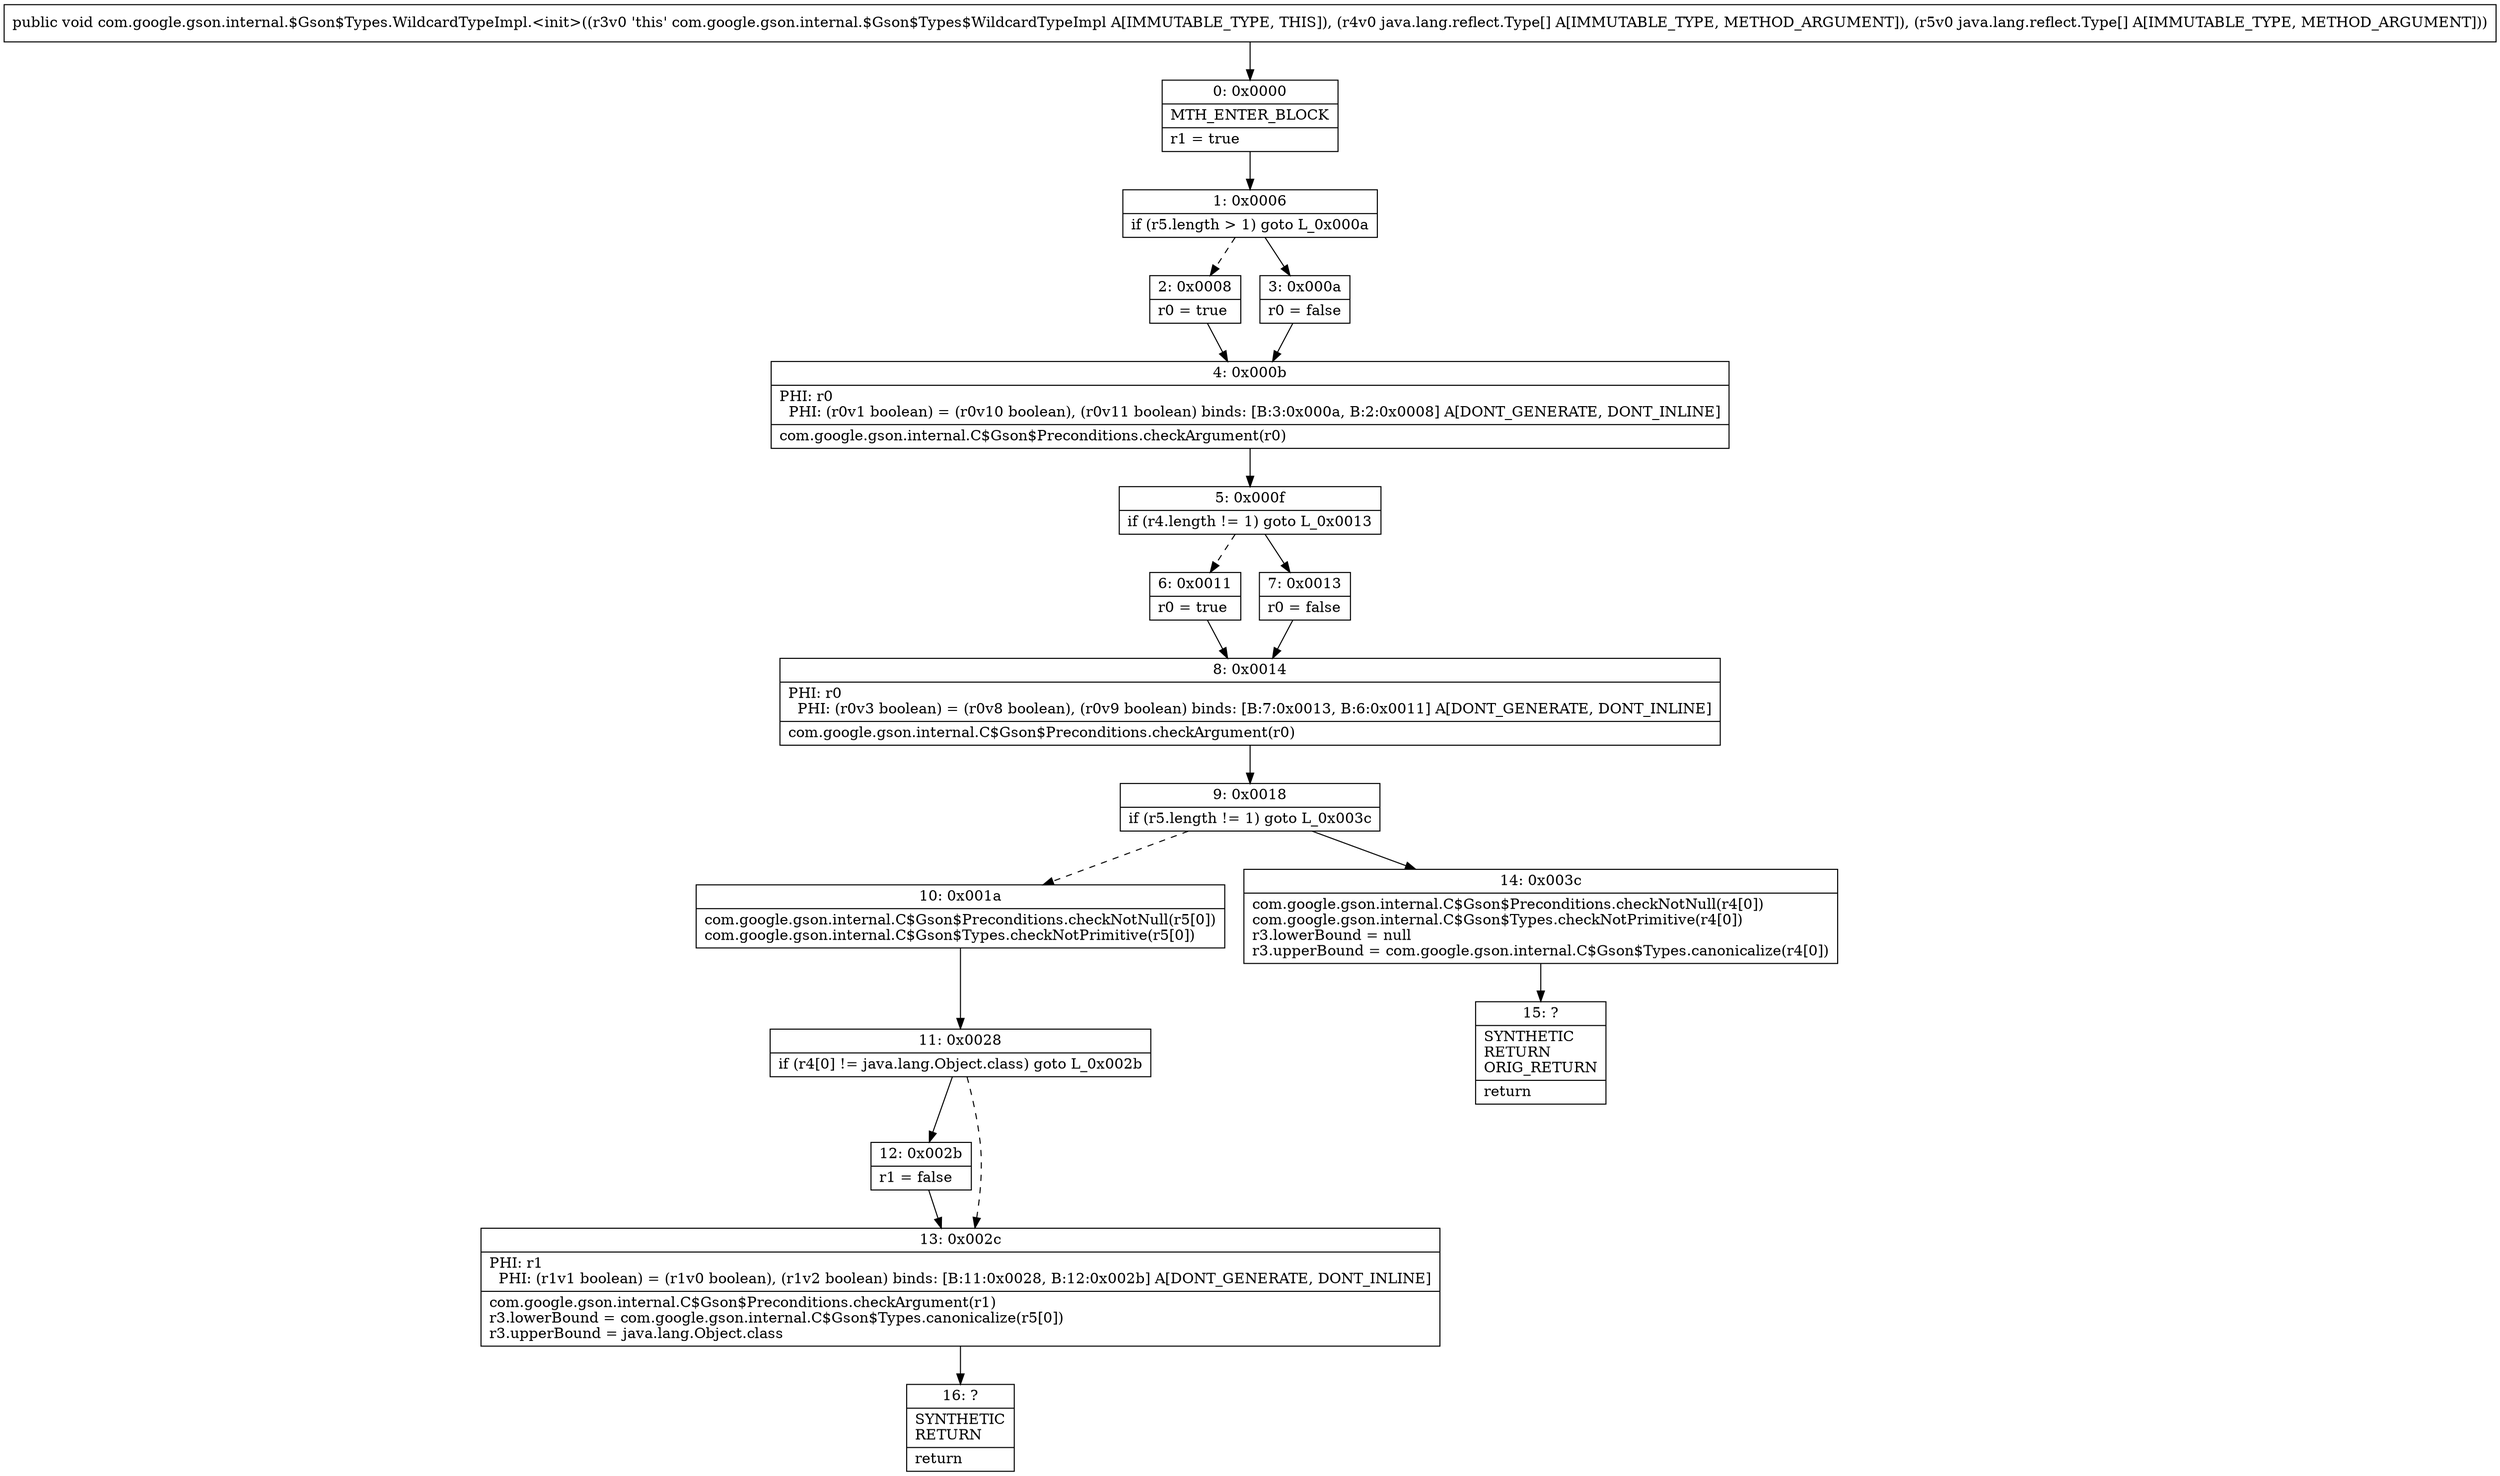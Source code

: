digraph "CFG forcom.google.gson.internal.$Gson$Types.WildcardTypeImpl.\<init\>([Ljava\/lang\/reflect\/Type;[Ljava\/lang\/reflect\/Type;)V" {
Node_0 [shape=record,label="{0\:\ 0x0000|MTH_ENTER_BLOCK\l|r1 = true\l}"];
Node_1 [shape=record,label="{1\:\ 0x0006|if (r5.length \> 1) goto L_0x000a\l}"];
Node_2 [shape=record,label="{2\:\ 0x0008|r0 = true\l}"];
Node_3 [shape=record,label="{3\:\ 0x000a|r0 = false\l}"];
Node_4 [shape=record,label="{4\:\ 0x000b|PHI: r0 \l  PHI: (r0v1 boolean) = (r0v10 boolean), (r0v11 boolean) binds: [B:3:0x000a, B:2:0x0008] A[DONT_GENERATE, DONT_INLINE]\l|com.google.gson.internal.C$Gson$Preconditions.checkArgument(r0)\l}"];
Node_5 [shape=record,label="{5\:\ 0x000f|if (r4.length != 1) goto L_0x0013\l}"];
Node_6 [shape=record,label="{6\:\ 0x0011|r0 = true\l}"];
Node_7 [shape=record,label="{7\:\ 0x0013|r0 = false\l}"];
Node_8 [shape=record,label="{8\:\ 0x0014|PHI: r0 \l  PHI: (r0v3 boolean) = (r0v8 boolean), (r0v9 boolean) binds: [B:7:0x0013, B:6:0x0011] A[DONT_GENERATE, DONT_INLINE]\l|com.google.gson.internal.C$Gson$Preconditions.checkArgument(r0)\l}"];
Node_9 [shape=record,label="{9\:\ 0x0018|if (r5.length != 1) goto L_0x003c\l}"];
Node_10 [shape=record,label="{10\:\ 0x001a|com.google.gson.internal.C$Gson$Preconditions.checkNotNull(r5[0])\lcom.google.gson.internal.C$Gson$Types.checkNotPrimitive(r5[0])\l}"];
Node_11 [shape=record,label="{11\:\ 0x0028|if (r4[0] != java.lang.Object.class) goto L_0x002b\l}"];
Node_12 [shape=record,label="{12\:\ 0x002b|r1 = false\l}"];
Node_13 [shape=record,label="{13\:\ 0x002c|PHI: r1 \l  PHI: (r1v1 boolean) = (r1v0 boolean), (r1v2 boolean) binds: [B:11:0x0028, B:12:0x002b] A[DONT_GENERATE, DONT_INLINE]\l|com.google.gson.internal.C$Gson$Preconditions.checkArgument(r1)\lr3.lowerBound = com.google.gson.internal.C$Gson$Types.canonicalize(r5[0])\lr3.upperBound = java.lang.Object.class\l}"];
Node_14 [shape=record,label="{14\:\ 0x003c|com.google.gson.internal.C$Gson$Preconditions.checkNotNull(r4[0])\lcom.google.gson.internal.C$Gson$Types.checkNotPrimitive(r4[0])\lr3.lowerBound = null\lr3.upperBound = com.google.gson.internal.C$Gson$Types.canonicalize(r4[0])\l}"];
Node_15 [shape=record,label="{15\:\ ?|SYNTHETIC\lRETURN\lORIG_RETURN\l|return\l}"];
Node_16 [shape=record,label="{16\:\ ?|SYNTHETIC\lRETURN\l|return\l}"];
MethodNode[shape=record,label="{public void com.google.gson.internal.$Gson$Types.WildcardTypeImpl.\<init\>((r3v0 'this' com.google.gson.internal.$Gson$Types$WildcardTypeImpl A[IMMUTABLE_TYPE, THIS]), (r4v0 java.lang.reflect.Type[] A[IMMUTABLE_TYPE, METHOD_ARGUMENT]), (r5v0 java.lang.reflect.Type[] A[IMMUTABLE_TYPE, METHOD_ARGUMENT])) }"];
MethodNode -> Node_0;
Node_0 -> Node_1;
Node_1 -> Node_2[style=dashed];
Node_1 -> Node_3;
Node_2 -> Node_4;
Node_3 -> Node_4;
Node_4 -> Node_5;
Node_5 -> Node_6[style=dashed];
Node_5 -> Node_7;
Node_6 -> Node_8;
Node_7 -> Node_8;
Node_8 -> Node_9;
Node_9 -> Node_10[style=dashed];
Node_9 -> Node_14;
Node_10 -> Node_11;
Node_11 -> Node_12;
Node_11 -> Node_13[style=dashed];
Node_12 -> Node_13;
Node_13 -> Node_16;
Node_14 -> Node_15;
}

